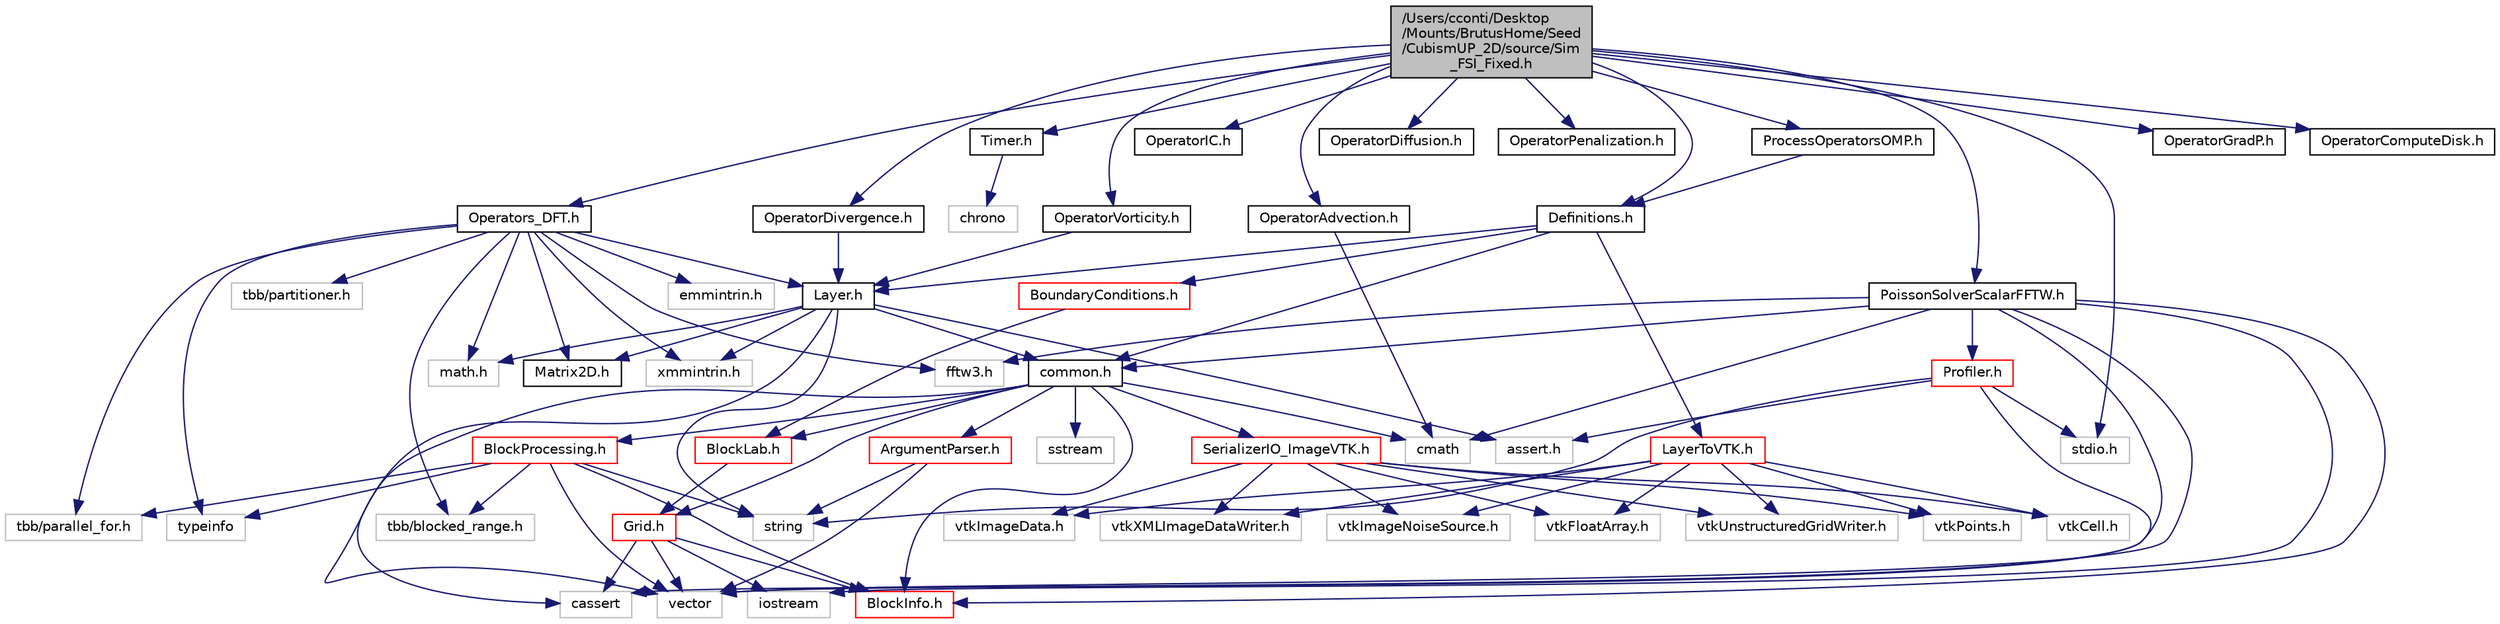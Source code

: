 digraph "/Users/cconti/Desktop/Mounts/BrutusHome/Seed/CubismUP_2D/source/Sim_FSI_Fixed.h"
{
  edge [fontname="Helvetica",fontsize="10",labelfontname="Helvetica",labelfontsize="10"];
  node [fontname="Helvetica",fontsize="10",shape=record];
  Node1 [label="/Users/cconti/Desktop\l/Mounts/BrutusHome/Seed\l/CubismUP_2D/source/Sim\l_FSI_Fixed.h",height=0.2,width=0.4,color="black", fillcolor="grey75", style="filled", fontcolor="black"];
  Node1 -> Node2 [color="midnightblue",fontsize="10",style="solid",fontname="Helvetica"];
  Node2 [label="stdio.h",height=0.2,width=0.4,color="grey75", fillcolor="white", style="filled"];
  Node1 -> Node3 [color="midnightblue",fontsize="10",style="solid",fontname="Helvetica"];
  Node3 [label="Definitions.h",height=0.2,width=0.4,color="black", fillcolor="white", style="filled",URL="$_definitions_8h.html"];
  Node3 -> Node4 [color="midnightblue",fontsize="10",style="solid",fontname="Helvetica"];
  Node4 [label="common.h",height=0.2,width=0.4,color="black", fillcolor="white", style="filled",URL="$common_8h.html"];
  Node4 -> Node5 [color="midnightblue",fontsize="10",style="solid",fontname="Helvetica"];
  Node5 [label="cassert",height=0.2,width=0.4,color="grey75", fillcolor="white", style="filled"];
  Node4 -> Node6 [color="midnightblue",fontsize="10",style="solid",fontname="Helvetica"];
  Node6 [label="sstream",height=0.2,width=0.4,color="grey75", fillcolor="white", style="filled"];
  Node4 -> Node7 [color="midnightblue",fontsize="10",style="solid",fontname="Helvetica"];
  Node7 [label="cmath",height=0.2,width=0.4,color="grey75", fillcolor="white", style="filled"];
  Node4 -> Node8 [color="midnightblue",fontsize="10",style="solid",fontname="Helvetica"];
  Node8 [label="ArgumentParser.h",height=0.2,width=0.4,color="red", fillcolor="white", style="filled",URL="$_argument_parser_8h.html"];
  Node8 -> Node9 [color="midnightblue",fontsize="10",style="solid",fontname="Helvetica"];
  Node9 [label="vector",height=0.2,width=0.4,color="grey75", fillcolor="white", style="filled"];
  Node8 -> Node10 [color="midnightblue",fontsize="10",style="solid",fontname="Helvetica"];
  Node10 [label="string",height=0.2,width=0.4,color="grey75", fillcolor="white", style="filled"];
  Node4 -> Node11 [color="midnightblue",fontsize="10",style="solid",fontname="Helvetica"];
  Node11 [label="Grid.h",height=0.2,width=0.4,color="red", fillcolor="white", style="filled",URL="$_grid_8h.html"];
  Node11 -> Node9 [color="midnightblue",fontsize="10",style="solid",fontname="Helvetica"];
  Node11 -> Node12 [color="midnightblue",fontsize="10",style="solid",fontname="Helvetica"];
  Node12 [label="iostream",height=0.2,width=0.4,color="grey75", fillcolor="white", style="filled"];
  Node11 -> Node5 [color="midnightblue",fontsize="10",style="solid",fontname="Helvetica"];
  Node11 -> Node13 [color="midnightblue",fontsize="10",style="solid",fontname="Helvetica"];
  Node13 [label="BlockInfo.h",height=0.2,width=0.4,color="red", fillcolor="white", style="filled",URL="$_block_info_8h.html"];
  Node4 -> Node13 [color="midnightblue",fontsize="10",style="solid",fontname="Helvetica"];
  Node4 -> Node14 [color="midnightblue",fontsize="10",style="solid",fontname="Helvetica"];
  Node14 [label="SerializerIO_ImageVTK.h",height=0.2,width=0.4,color="red", fillcolor="white", style="filled",URL="$_serializer_i_o___image_v_t_k_8h.html"];
  Node14 -> Node15 [color="midnightblue",fontsize="10",style="solid",fontname="Helvetica"];
  Node15 [label="vtkPoints.h",height=0.2,width=0.4,color="grey75", fillcolor="white", style="filled"];
  Node14 -> Node16 [color="midnightblue",fontsize="10",style="solid",fontname="Helvetica"];
  Node16 [label="vtkCell.h",height=0.2,width=0.4,color="grey75", fillcolor="white", style="filled"];
  Node14 -> Node17 [color="midnightblue",fontsize="10",style="solid",fontname="Helvetica"];
  Node17 [label="vtkImageData.h",height=0.2,width=0.4,color="grey75", fillcolor="white", style="filled"];
  Node14 -> Node18 [color="midnightblue",fontsize="10",style="solid",fontname="Helvetica"];
  Node18 [label="vtkImageNoiseSource.h",height=0.2,width=0.4,color="grey75", fillcolor="white", style="filled"];
  Node14 -> Node19 [color="midnightblue",fontsize="10",style="solid",fontname="Helvetica"];
  Node19 [label="vtkFloatArray.h",height=0.2,width=0.4,color="grey75", fillcolor="white", style="filled"];
  Node14 -> Node20 [color="midnightblue",fontsize="10",style="solid",fontname="Helvetica"];
  Node20 [label="vtkXMLImageDataWriter.h",height=0.2,width=0.4,color="grey75", fillcolor="white", style="filled"];
  Node14 -> Node21 [color="midnightblue",fontsize="10",style="solid",fontname="Helvetica"];
  Node21 [label="vtkUnstructuredGridWriter.h",height=0.2,width=0.4,color="grey75", fillcolor="white", style="filled"];
  Node4 -> Node22 [color="midnightblue",fontsize="10",style="solid",fontname="Helvetica"];
  Node22 [label="BlockProcessing.h",height=0.2,width=0.4,color="red", fillcolor="white", style="filled",URL="$_block_processing_8h.html"];
  Node22 -> Node9 [color="midnightblue",fontsize="10",style="solid",fontname="Helvetica"];
  Node22 -> Node10 [color="midnightblue",fontsize="10",style="solid",fontname="Helvetica"];
  Node22 -> Node23 [color="midnightblue",fontsize="10",style="solid",fontname="Helvetica"];
  Node23 [label="typeinfo",height=0.2,width=0.4,color="grey75", fillcolor="white", style="filled"];
  Node22 -> Node13 [color="midnightblue",fontsize="10",style="solid",fontname="Helvetica"];
  Node22 -> Node24 [color="midnightblue",fontsize="10",style="solid",fontname="Helvetica"];
  Node24 [label="tbb/blocked_range.h",height=0.2,width=0.4,color="grey75", fillcolor="white", style="filled"];
  Node22 -> Node25 [color="midnightblue",fontsize="10",style="solid",fontname="Helvetica"];
  Node25 [label="tbb/parallel_for.h",height=0.2,width=0.4,color="grey75", fillcolor="white", style="filled"];
  Node4 -> Node26 [color="midnightblue",fontsize="10",style="solid",fontname="Helvetica"];
  Node26 [label="BlockLab.h",height=0.2,width=0.4,color="red", fillcolor="white", style="filled",URL="$_block_lab_8h.html"];
  Node26 -> Node11 [color="midnightblue",fontsize="10",style="solid",fontname="Helvetica"];
  Node3 -> Node27 [color="midnightblue",fontsize="10",style="solid",fontname="Helvetica"];
  Node27 [label="Layer.h",height=0.2,width=0.4,color="black", fillcolor="white", style="filled",URL="$_layer_8h.html"];
  Node27 -> Node28 [color="midnightblue",fontsize="10",style="solid",fontname="Helvetica"];
  Node28 [label="math.h",height=0.2,width=0.4,color="grey75", fillcolor="white", style="filled"];
  Node27 -> Node10 [color="midnightblue",fontsize="10",style="solid",fontname="Helvetica"];
  Node27 -> Node9 [color="midnightblue",fontsize="10",style="solid",fontname="Helvetica"];
  Node27 -> Node29 [color="midnightblue",fontsize="10",style="solid",fontname="Helvetica"];
  Node29 [label="assert.h",height=0.2,width=0.4,color="grey75", fillcolor="white", style="filled"];
  Node27 -> Node30 [color="midnightblue",fontsize="10",style="solid",fontname="Helvetica"];
  Node30 [label="Matrix2D.h",height=0.2,width=0.4,color="black", fillcolor="white", style="filled",URL="$_matrix2_d_8h.html"];
  Node27 -> Node4 [color="midnightblue",fontsize="10",style="solid",fontname="Helvetica"];
  Node27 -> Node31 [color="midnightblue",fontsize="10",style="solid",fontname="Helvetica"];
  Node31 [label="xmmintrin.h",height=0.2,width=0.4,color="grey75", fillcolor="white", style="filled"];
  Node3 -> Node32 [color="midnightblue",fontsize="10",style="solid",fontname="Helvetica"];
  Node32 [label="LayerToVTK.h",height=0.2,width=0.4,color="red", fillcolor="white", style="filled",URL="$_layer_to_v_t_k_8h.html"];
  Node32 -> Node15 [color="midnightblue",fontsize="10",style="solid",fontname="Helvetica"];
  Node32 -> Node16 [color="midnightblue",fontsize="10",style="solid",fontname="Helvetica"];
  Node32 -> Node17 [color="midnightblue",fontsize="10",style="solid",fontname="Helvetica"];
  Node32 -> Node18 [color="midnightblue",fontsize="10",style="solid",fontname="Helvetica"];
  Node32 -> Node19 [color="midnightblue",fontsize="10",style="solid",fontname="Helvetica"];
  Node32 -> Node20 [color="midnightblue",fontsize="10",style="solid",fontname="Helvetica"];
  Node32 -> Node21 [color="midnightblue",fontsize="10",style="solid",fontname="Helvetica"];
  Node3 -> Node33 [color="midnightblue",fontsize="10",style="solid",fontname="Helvetica"];
  Node33 [label="BoundaryConditions.h",height=0.2,width=0.4,color="red", fillcolor="white", style="filled",URL="$_boundary_conditions_8h.html"];
  Node33 -> Node26 [color="midnightblue",fontsize="10",style="solid",fontname="Helvetica"];
  Node1 -> Node34 [color="midnightblue",fontsize="10",style="solid",fontname="Helvetica"];
  Node34 [label="Timer.h",height=0.2,width=0.4,color="black", fillcolor="white", style="filled",URL="$source_2_timer_8h.html"];
  Node34 -> Node35 [color="midnightblue",fontsize="10",style="solid",fontname="Helvetica"];
  Node35 [label="chrono",height=0.2,width=0.4,color="grey75", fillcolor="white", style="filled"];
  Node1 -> Node36 [color="midnightblue",fontsize="10",style="solid",fontname="Helvetica"];
  Node36 [label="ProcessOperatorsOMP.h",height=0.2,width=0.4,color="black", fillcolor="white", style="filled",URL="$_process_operators_o_m_p_8h.html"];
  Node36 -> Node3 [color="midnightblue",fontsize="10",style="solid",fontname="Helvetica"];
  Node1 -> Node37 [color="midnightblue",fontsize="10",style="solid",fontname="Helvetica"];
  Node37 [label="OperatorIC.h",height=0.2,width=0.4,color="black", fillcolor="white", style="filled",URL="$_operator_i_c_8h.html"];
  Node1 -> Node38 [color="midnightblue",fontsize="10",style="solid",fontname="Helvetica"];
  Node38 [label="OperatorAdvection.h",height=0.2,width=0.4,color="black", fillcolor="white", style="filled",URL="$_operator_advection_8h.html"];
  Node38 -> Node7 [color="midnightblue",fontsize="10",style="solid",fontname="Helvetica"];
  Node1 -> Node39 [color="midnightblue",fontsize="10",style="solid",fontname="Helvetica"];
  Node39 [label="OperatorDiffusion.h",height=0.2,width=0.4,color="black", fillcolor="white", style="filled",URL="$_operator_diffusion_8h.html"];
  Node1 -> Node40 [color="midnightblue",fontsize="10",style="solid",fontname="Helvetica"];
  Node40 [label="OperatorPenalization.h",height=0.2,width=0.4,color="black", fillcolor="white", style="filled",URL="$_operator_penalization_8h.html"];
  Node1 -> Node41 [color="midnightblue",fontsize="10",style="solid",fontname="Helvetica"];
  Node41 [label="OperatorDivergence.h",height=0.2,width=0.4,color="black", fillcolor="white", style="filled",URL="$_operator_divergence_8h.html"];
  Node41 -> Node27 [color="midnightblue",fontsize="10",style="solid",fontname="Helvetica"];
  Node1 -> Node42 [color="midnightblue",fontsize="10",style="solid",fontname="Helvetica"];
  Node42 [label="OperatorVorticity.h",height=0.2,width=0.4,color="black", fillcolor="white", style="filled",URL="$_operator_vorticity_8h.html"];
  Node42 -> Node27 [color="midnightblue",fontsize="10",style="solid",fontname="Helvetica"];
  Node1 -> Node43 [color="midnightblue",fontsize="10",style="solid",fontname="Helvetica"];
  Node43 [label="Operators_DFT.h",height=0.2,width=0.4,color="black", fillcolor="white", style="filled",URL="$_operators___d_f_t_8h.html"];
  Node43 -> Node28 [color="midnightblue",fontsize="10",style="solid",fontname="Helvetica"];
  Node43 -> Node23 [color="midnightblue",fontsize="10",style="solid",fontname="Helvetica"];
  Node43 -> Node24 [color="midnightblue",fontsize="10",style="solid",fontname="Helvetica"];
  Node43 -> Node25 [color="midnightblue",fontsize="10",style="solid",fontname="Helvetica"];
  Node43 -> Node44 [color="midnightblue",fontsize="10",style="solid",fontname="Helvetica"];
  Node44 [label="tbb/partitioner.h",height=0.2,width=0.4,color="grey75", fillcolor="white", style="filled"];
  Node43 -> Node31 [color="midnightblue",fontsize="10",style="solid",fontname="Helvetica"];
  Node43 -> Node45 [color="midnightblue",fontsize="10",style="solid",fontname="Helvetica"];
  Node45 [label="emmintrin.h",height=0.2,width=0.4,color="grey75", fillcolor="white", style="filled"];
  Node43 -> Node27 [color="midnightblue",fontsize="10",style="solid",fontname="Helvetica"];
  Node43 -> Node30 [color="midnightblue",fontsize="10",style="solid",fontname="Helvetica"];
  Node43 -> Node46 [color="midnightblue",fontsize="10",style="solid",fontname="Helvetica"];
  Node46 [label="fftw3.h",height=0.2,width=0.4,color="grey75", fillcolor="white", style="filled"];
  Node1 -> Node47 [color="midnightblue",fontsize="10",style="solid",fontname="Helvetica"];
  Node47 [label="PoissonSolverScalarFFTW.h",height=0.2,width=0.4,color="black", fillcolor="white", style="filled",URL="$_poisson_solver_scalar_f_f_t_w_8h.html"];
  Node47 -> Node9 [color="midnightblue",fontsize="10",style="solid",fontname="Helvetica"];
  Node47 -> Node5 [color="midnightblue",fontsize="10",style="solid",fontname="Helvetica"];
  Node47 -> Node7 [color="midnightblue",fontsize="10",style="solid",fontname="Helvetica"];
  Node47 -> Node12 [color="midnightblue",fontsize="10",style="solid",fontname="Helvetica"];
  Node47 -> Node46 [color="midnightblue",fontsize="10",style="solid",fontname="Helvetica"];
  Node47 -> Node4 [color="midnightblue",fontsize="10",style="solid",fontname="Helvetica"];
  Node47 -> Node13 [color="midnightblue",fontsize="10",style="solid",fontname="Helvetica"];
  Node47 -> Node48 [color="midnightblue",fontsize="10",style="solid",fontname="Helvetica"];
  Node48 [label="Profiler.h",height=0.2,width=0.4,color="red", fillcolor="white", style="filled",URL="$_profiler_8h.html"];
  Node48 -> Node29 [color="midnightblue",fontsize="10",style="solid",fontname="Helvetica"];
  Node48 -> Node9 [color="midnightblue",fontsize="10",style="solid",fontname="Helvetica"];
  Node48 -> Node10 [color="midnightblue",fontsize="10",style="solid",fontname="Helvetica"];
  Node48 -> Node2 [color="midnightblue",fontsize="10",style="solid",fontname="Helvetica"];
  Node1 -> Node49 [color="midnightblue",fontsize="10",style="solid",fontname="Helvetica"];
  Node49 [label="OperatorGradP.h",height=0.2,width=0.4,color="black", fillcolor="white", style="filled",URL="$_operator_grad_p_8h.html"];
  Node1 -> Node50 [color="midnightblue",fontsize="10",style="solid",fontname="Helvetica"];
  Node50 [label="OperatorComputeDisk.h",height=0.2,width=0.4,color="black", fillcolor="white", style="filled",URL="$_operator_compute_disk_8h.html"];
}
